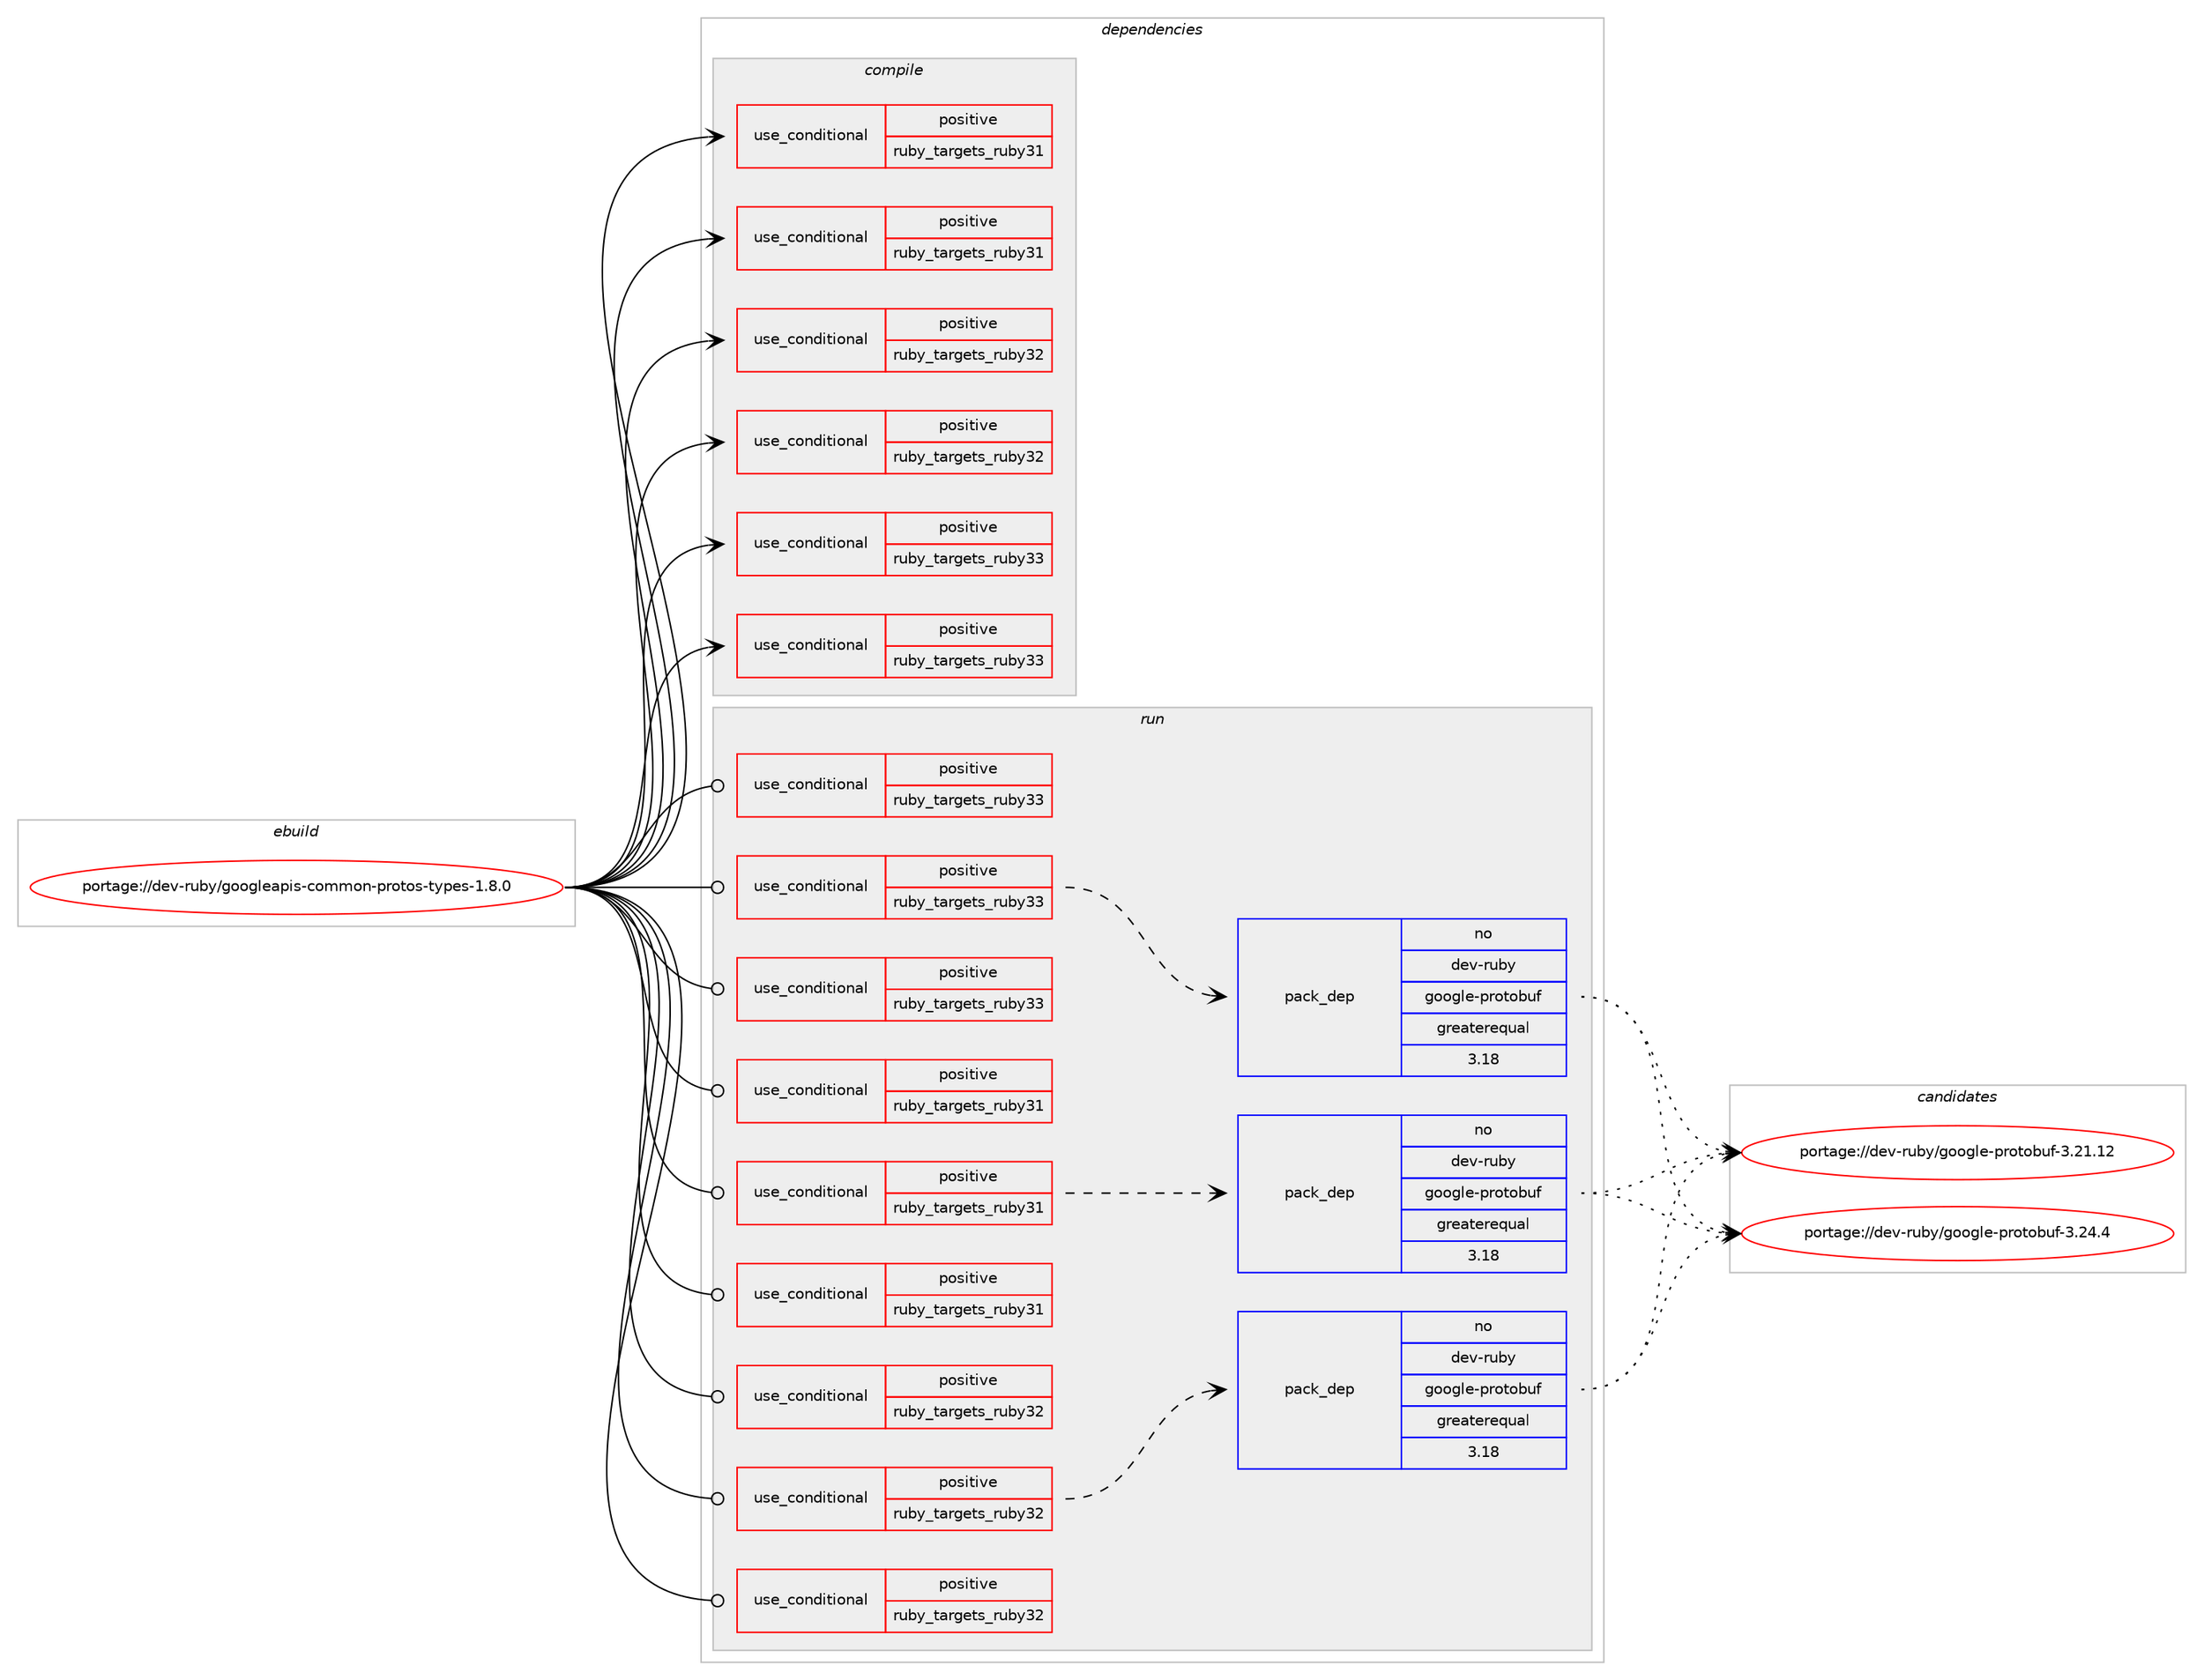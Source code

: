 digraph prolog {

# *************
# Graph options
# *************

newrank=true;
concentrate=true;
compound=true;
graph [rankdir=LR,fontname=Helvetica,fontsize=10,ranksep=1.5];#, ranksep=2.5, nodesep=0.2];
edge  [arrowhead=vee];
node  [fontname=Helvetica,fontsize=10];

# **********
# The ebuild
# **********

subgraph cluster_leftcol {
color=gray;
rank=same;
label=<<i>ebuild</i>>;
id [label="portage://dev-ruby/googleapis-common-protos-types-1.8.0", color=red, width=4, href="../dev-ruby/googleapis-common-protos-types-1.8.0.svg"];
}

# ****************
# The dependencies
# ****************

subgraph cluster_midcol {
color=gray;
label=<<i>dependencies</i>>;
subgraph cluster_compile {
fillcolor="#eeeeee";
style=filled;
label=<<i>compile</i>>;
subgraph cond47095 {
dependency94357 [label=<<TABLE BORDER="0" CELLBORDER="1" CELLSPACING="0" CELLPADDING="4"><TR><TD ROWSPAN="3" CELLPADDING="10">use_conditional</TD></TR><TR><TD>positive</TD></TR><TR><TD>ruby_targets_ruby31</TD></TR></TABLE>>, shape=none, color=red];
# *** BEGIN UNKNOWN DEPENDENCY TYPE (TODO) ***
# dependency94357 -> package_dependency(portage://dev-ruby/googleapis-common-protos-types-1.8.0,install,no,dev-lang,ruby,none,[,,],[slot(3.1)],[])
# *** END UNKNOWN DEPENDENCY TYPE (TODO) ***

}
id:e -> dependency94357:w [weight=20,style="solid",arrowhead="vee"];
subgraph cond47096 {
dependency94358 [label=<<TABLE BORDER="0" CELLBORDER="1" CELLSPACING="0" CELLPADDING="4"><TR><TD ROWSPAN="3" CELLPADDING="10">use_conditional</TD></TR><TR><TD>positive</TD></TR><TR><TD>ruby_targets_ruby31</TD></TR></TABLE>>, shape=none, color=red];
# *** BEGIN UNKNOWN DEPENDENCY TYPE (TODO) ***
# dependency94358 -> package_dependency(portage://dev-ruby/googleapis-common-protos-types-1.8.0,install,no,virtual,rubygems,none,[,,],[],[use(enable(ruby_targets_ruby31),negative)])
# *** END UNKNOWN DEPENDENCY TYPE (TODO) ***

}
id:e -> dependency94358:w [weight=20,style="solid",arrowhead="vee"];
subgraph cond47097 {
dependency94359 [label=<<TABLE BORDER="0" CELLBORDER="1" CELLSPACING="0" CELLPADDING="4"><TR><TD ROWSPAN="3" CELLPADDING="10">use_conditional</TD></TR><TR><TD>positive</TD></TR><TR><TD>ruby_targets_ruby32</TD></TR></TABLE>>, shape=none, color=red];
# *** BEGIN UNKNOWN DEPENDENCY TYPE (TODO) ***
# dependency94359 -> package_dependency(portage://dev-ruby/googleapis-common-protos-types-1.8.0,install,no,dev-lang,ruby,none,[,,],[slot(3.2)],[])
# *** END UNKNOWN DEPENDENCY TYPE (TODO) ***

}
id:e -> dependency94359:w [weight=20,style="solid",arrowhead="vee"];
subgraph cond47098 {
dependency94360 [label=<<TABLE BORDER="0" CELLBORDER="1" CELLSPACING="0" CELLPADDING="4"><TR><TD ROWSPAN="3" CELLPADDING="10">use_conditional</TD></TR><TR><TD>positive</TD></TR><TR><TD>ruby_targets_ruby32</TD></TR></TABLE>>, shape=none, color=red];
# *** BEGIN UNKNOWN DEPENDENCY TYPE (TODO) ***
# dependency94360 -> package_dependency(portage://dev-ruby/googleapis-common-protos-types-1.8.0,install,no,virtual,rubygems,none,[,,],[],[use(enable(ruby_targets_ruby32),negative)])
# *** END UNKNOWN DEPENDENCY TYPE (TODO) ***

}
id:e -> dependency94360:w [weight=20,style="solid",arrowhead="vee"];
subgraph cond47099 {
dependency94361 [label=<<TABLE BORDER="0" CELLBORDER="1" CELLSPACING="0" CELLPADDING="4"><TR><TD ROWSPAN="3" CELLPADDING="10">use_conditional</TD></TR><TR><TD>positive</TD></TR><TR><TD>ruby_targets_ruby33</TD></TR></TABLE>>, shape=none, color=red];
# *** BEGIN UNKNOWN DEPENDENCY TYPE (TODO) ***
# dependency94361 -> package_dependency(portage://dev-ruby/googleapis-common-protos-types-1.8.0,install,no,dev-lang,ruby,none,[,,],[slot(3.3)],[])
# *** END UNKNOWN DEPENDENCY TYPE (TODO) ***

}
id:e -> dependency94361:w [weight=20,style="solid",arrowhead="vee"];
subgraph cond47100 {
dependency94362 [label=<<TABLE BORDER="0" CELLBORDER="1" CELLSPACING="0" CELLPADDING="4"><TR><TD ROWSPAN="3" CELLPADDING="10">use_conditional</TD></TR><TR><TD>positive</TD></TR><TR><TD>ruby_targets_ruby33</TD></TR></TABLE>>, shape=none, color=red];
# *** BEGIN UNKNOWN DEPENDENCY TYPE (TODO) ***
# dependency94362 -> package_dependency(portage://dev-ruby/googleapis-common-protos-types-1.8.0,install,no,virtual,rubygems,none,[,,],[],[use(enable(ruby_targets_ruby33),negative)])
# *** END UNKNOWN DEPENDENCY TYPE (TODO) ***

}
id:e -> dependency94362:w [weight=20,style="solid",arrowhead="vee"];
}
subgraph cluster_compileandrun {
fillcolor="#eeeeee";
style=filled;
label=<<i>compile and run</i>>;
}
subgraph cluster_run {
fillcolor="#eeeeee";
style=filled;
label=<<i>run</i>>;
subgraph cond47101 {
dependency94363 [label=<<TABLE BORDER="0" CELLBORDER="1" CELLSPACING="0" CELLPADDING="4"><TR><TD ROWSPAN="3" CELLPADDING="10">use_conditional</TD></TR><TR><TD>positive</TD></TR><TR><TD>ruby_targets_ruby31</TD></TR></TABLE>>, shape=none, color=red];
# *** BEGIN UNKNOWN DEPENDENCY TYPE (TODO) ***
# dependency94363 -> package_dependency(portage://dev-ruby/googleapis-common-protos-types-1.8.0,run,no,dev-lang,ruby,none,[,,],[slot(3.1)],[])
# *** END UNKNOWN DEPENDENCY TYPE (TODO) ***

}
id:e -> dependency94363:w [weight=20,style="solid",arrowhead="odot"];
subgraph cond47102 {
dependency94364 [label=<<TABLE BORDER="0" CELLBORDER="1" CELLSPACING="0" CELLPADDING="4"><TR><TD ROWSPAN="3" CELLPADDING="10">use_conditional</TD></TR><TR><TD>positive</TD></TR><TR><TD>ruby_targets_ruby31</TD></TR></TABLE>>, shape=none, color=red];
subgraph pack45965 {
dependency94365 [label=<<TABLE BORDER="0" CELLBORDER="1" CELLSPACING="0" CELLPADDING="4" WIDTH="220"><TR><TD ROWSPAN="6" CELLPADDING="30">pack_dep</TD></TR><TR><TD WIDTH="110">no</TD></TR><TR><TD>dev-ruby</TD></TR><TR><TD>google-protobuf</TD></TR><TR><TD>greaterequal</TD></TR><TR><TD>3.18</TD></TR></TABLE>>, shape=none, color=blue];
}
dependency94364:e -> dependency94365:w [weight=20,style="dashed",arrowhead="vee"];
}
id:e -> dependency94364:w [weight=20,style="solid",arrowhead="odot"];
subgraph cond47103 {
dependency94366 [label=<<TABLE BORDER="0" CELLBORDER="1" CELLSPACING="0" CELLPADDING="4"><TR><TD ROWSPAN="3" CELLPADDING="10">use_conditional</TD></TR><TR><TD>positive</TD></TR><TR><TD>ruby_targets_ruby31</TD></TR></TABLE>>, shape=none, color=red];
# *** BEGIN UNKNOWN DEPENDENCY TYPE (TODO) ***
# dependency94366 -> package_dependency(portage://dev-ruby/googleapis-common-protos-types-1.8.0,run,no,virtual,rubygems,none,[,,],[],[use(enable(ruby_targets_ruby31),negative)])
# *** END UNKNOWN DEPENDENCY TYPE (TODO) ***

}
id:e -> dependency94366:w [weight=20,style="solid",arrowhead="odot"];
subgraph cond47104 {
dependency94367 [label=<<TABLE BORDER="0" CELLBORDER="1" CELLSPACING="0" CELLPADDING="4"><TR><TD ROWSPAN="3" CELLPADDING="10">use_conditional</TD></TR><TR><TD>positive</TD></TR><TR><TD>ruby_targets_ruby32</TD></TR></TABLE>>, shape=none, color=red];
# *** BEGIN UNKNOWN DEPENDENCY TYPE (TODO) ***
# dependency94367 -> package_dependency(portage://dev-ruby/googleapis-common-protos-types-1.8.0,run,no,dev-lang,ruby,none,[,,],[slot(3.2)],[])
# *** END UNKNOWN DEPENDENCY TYPE (TODO) ***

}
id:e -> dependency94367:w [weight=20,style="solid",arrowhead="odot"];
subgraph cond47105 {
dependency94368 [label=<<TABLE BORDER="0" CELLBORDER="1" CELLSPACING="0" CELLPADDING="4"><TR><TD ROWSPAN="3" CELLPADDING="10">use_conditional</TD></TR><TR><TD>positive</TD></TR><TR><TD>ruby_targets_ruby32</TD></TR></TABLE>>, shape=none, color=red];
subgraph pack45966 {
dependency94369 [label=<<TABLE BORDER="0" CELLBORDER="1" CELLSPACING="0" CELLPADDING="4" WIDTH="220"><TR><TD ROWSPAN="6" CELLPADDING="30">pack_dep</TD></TR><TR><TD WIDTH="110">no</TD></TR><TR><TD>dev-ruby</TD></TR><TR><TD>google-protobuf</TD></TR><TR><TD>greaterequal</TD></TR><TR><TD>3.18</TD></TR></TABLE>>, shape=none, color=blue];
}
dependency94368:e -> dependency94369:w [weight=20,style="dashed",arrowhead="vee"];
}
id:e -> dependency94368:w [weight=20,style="solid",arrowhead="odot"];
subgraph cond47106 {
dependency94370 [label=<<TABLE BORDER="0" CELLBORDER="1" CELLSPACING="0" CELLPADDING="4"><TR><TD ROWSPAN="3" CELLPADDING="10">use_conditional</TD></TR><TR><TD>positive</TD></TR><TR><TD>ruby_targets_ruby32</TD></TR></TABLE>>, shape=none, color=red];
# *** BEGIN UNKNOWN DEPENDENCY TYPE (TODO) ***
# dependency94370 -> package_dependency(portage://dev-ruby/googleapis-common-protos-types-1.8.0,run,no,virtual,rubygems,none,[,,],[],[use(enable(ruby_targets_ruby32),negative)])
# *** END UNKNOWN DEPENDENCY TYPE (TODO) ***

}
id:e -> dependency94370:w [weight=20,style="solid",arrowhead="odot"];
subgraph cond47107 {
dependency94371 [label=<<TABLE BORDER="0" CELLBORDER="1" CELLSPACING="0" CELLPADDING="4"><TR><TD ROWSPAN="3" CELLPADDING="10">use_conditional</TD></TR><TR><TD>positive</TD></TR><TR><TD>ruby_targets_ruby33</TD></TR></TABLE>>, shape=none, color=red];
# *** BEGIN UNKNOWN DEPENDENCY TYPE (TODO) ***
# dependency94371 -> package_dependency(portage://dev-ruby/googleapis-common-protos-types-1.8.0,run,no,dev-lang,ruby,none,[,,],[slot(3.3)],[])
# *** END UNKNOWN DEPENDENCY TYPE (TODO) ***

}
id:e -> dependency94371:w [weight=20,style="solid",arrowhead="odot"];
subgraph cond47108 {
dependency94372 [label=<<TABLE BORDER="0" CELLBORDER="1" CELLSPACING="0" CELLPADDING="4"><TR><TD ROWSPAN="3" CELLPADDING="10">use_conditional</TD></TR><TR><TD>positive</TD></TR><TR><TD>ruby_targets_ruby33</TD></TR></TABLE>>, shape=none, color=red];
subgraph pack45967 {
dependency94373 [label=<<TABLE BORDER="0" CELLBORDER="1" CELLSPACING="0" CELLPADDING="4" WIDTH="220"><TR><TD ROWSPAN="6" CELLPADDING="30">pack_dep</TD></TR><TR><TD WIDTH="110">no</TD></TR><TR><TD>dev-ruby</TD></TR><TR><TD>google-protobuf</TD></TR><TR><TD>greaterequal</TD></TR><TR><TD>3.18</TD></TR></TABLE>>, shape=none, color=blue];
}
dependency94372:e -> dependency94373:w [weight=20,style="dashed",arrowhead="vee"];
}
id:e -> dependency94372:w [weight=20,style="solid",arrowhead="odot"];
subgraph cond47109 {
dependency94374 [label=<<TABLE BORDER="0" CELLBORDER="1" CELLSPACING="0" CELLPADDING="4"><TR><TD ROWSPAN="3" CELLPADDING="10">use_conditional</TD></TR><TR><TD>positive</TD></TR><TR><TD>ruby_targets_ruby33</TD></TR></TABLE>>, shape=none, color=red];
# *** BEGIN UNKNOWN DEPENDENCY TYPE (TODO) ***
# dependency94374 -> package_dependency(portage://dev-ruby/googleapis-common-protos-types-1.8.0,run,no,virtual,rubygems,none,[,,],[],[use(enable(ruby_targets_ruby33),negative)])
# *** END UNKNOWN DEPENDENCY TYPE (TODO) ***

}
id:e -> dependency94374:w [weight=20,style="solid",arrowhead="odot"];
}
}

# **************
# The candidates
# **************

subgraph cluster_choices {
rank=same;
color=gray;
label=<<i>candidates</i>>;

subgraph choice45965 {
color=black;
nodesep=1;
choice10010111845114117981214710311111110310810145112114111116111981171024551465049464950 [label="portage://dev-ruby/google-protobuf-3.21.12", color=red, width=4,href="../dev-ruby/google-protobuf-3.21.12.svg"];
choice100101118451141179812147103111111103108101451121141111161119811710245514650524652 [label="portage://dev-ruby/google-protobuf-3.24.4", color=red, width=4,href="../dev-ruby/google-protobuf-3.24.4.svg"];
dependency94365:e -> choice10010111845114117981214710311111110310810145112114111116111981171024551465049464950:w [style=dotted,weight="100"];
dependency94365:e -> choice100101118451141179812147103111111103108101451121141111161119811710245514650524652:w [style=dotted,weight="100"];
}
subgraph choice45966 {
color=black;
nodesep=1;
choice10010111845114117981214710311111110310810145112114111116111981171024551465049464950 [label="portage://dev-ruby/google-protobuf-3.21.12", color=red, width=4,href="../dev-ruby/google-protobuf-3.21.12.svg"];
choice100101118451141179812147103111111103108101451121141111161119811710245514650524652 [label="portage://dev-ruby/google-protobuf-3.24.4", color=red, width=4,href="../dev-ruby/google-protobuf-3.24.4.svg"];
dependency94369:e -> choice10010111845114117981214710311111110310810145112114111116111981171024551465049464950:w [style=dotted,weight="100"];
dependency94369:e -> choice100101118451141179812147103111111103108101451121141111161119811710245514650524652:w [style=dotted,weight="100"];
}
subgraph choice45967 {
color=black;
nodesep=1;
choice10010111845114117981214710311111110310810145112114111116111981171024551465049464950 [label="portage://dev-ruby/google-protobuf-3.21.12", color=red, width=4,href="../dev-ruby/google-protobuf-3.21.12.svg"];
choice100101118451141179812147103111111103108101451121141111161119811710245514650524652 [label="portage://dev-ruby/google-protobuf-3.24.4", color=red, width=4,href="../dev-ruby/google-protobuf-3.24.4.svg"];
dependency94373:e -> choice10010111845114117981214710311111110310810145112114111116111981171024551465049464950:w [style=dotted,weight="100"];
dependency94373:e -> choice100101118451141179812147103111111103108101451121141111161119811710245514650524652:w [style=dotted,weight="100"];
}
}

}
